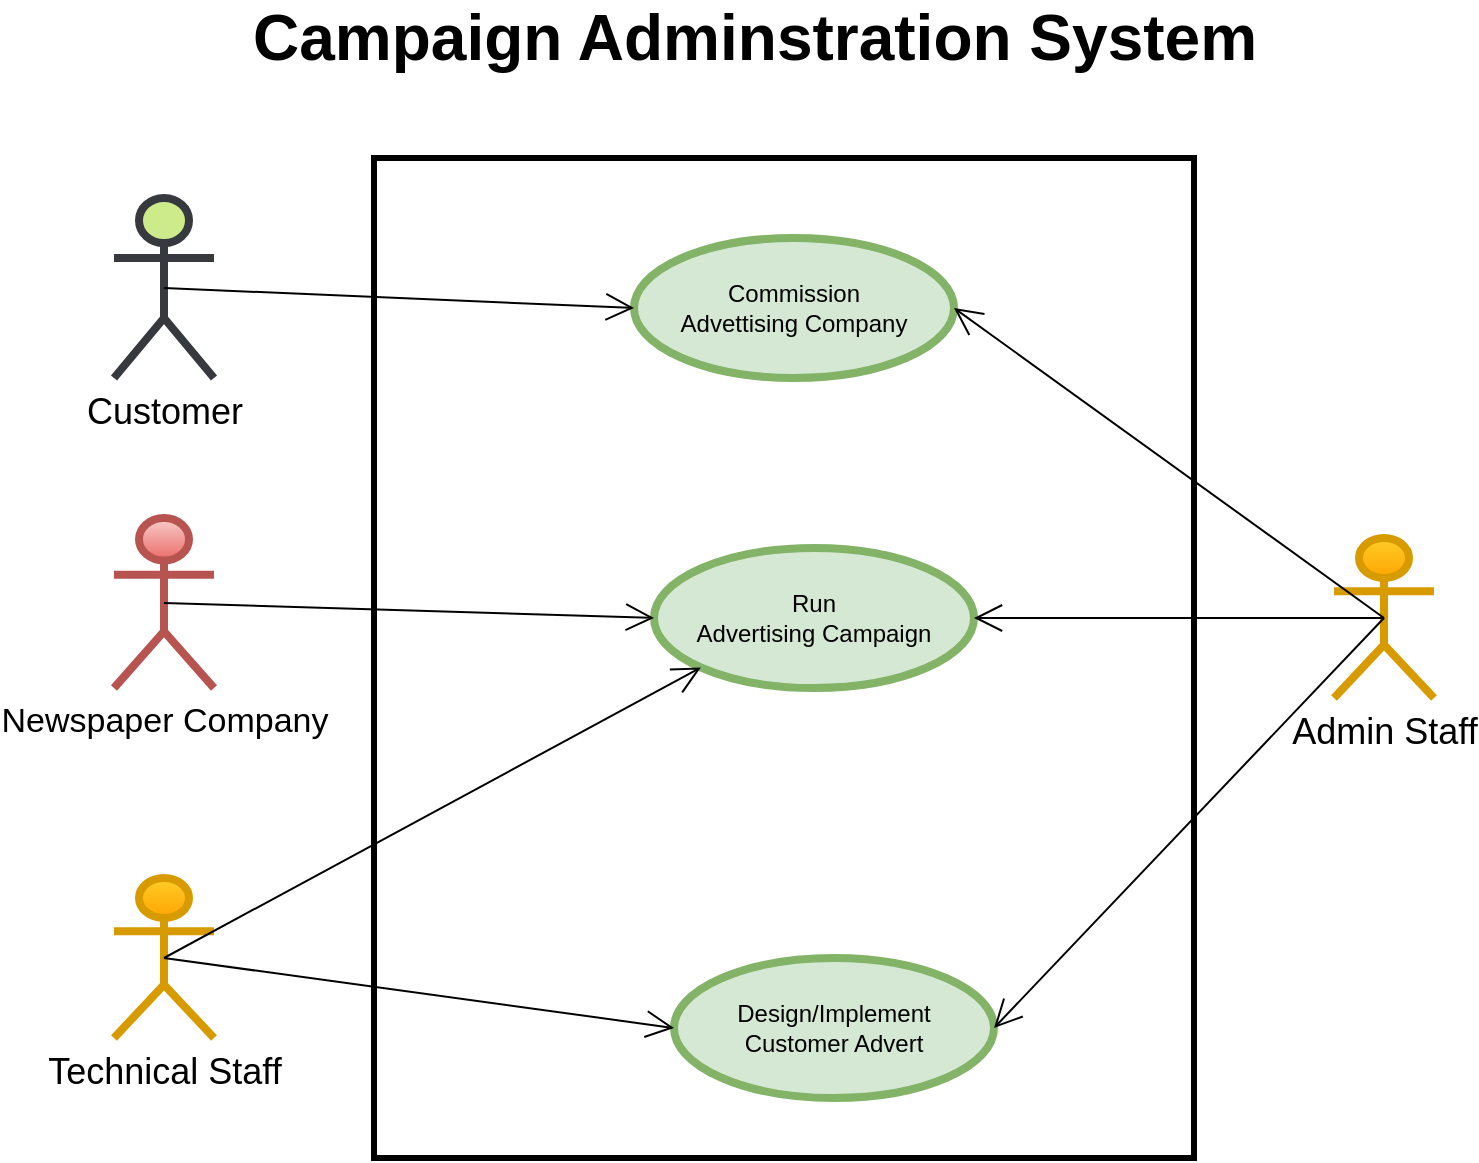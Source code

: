 <mxfile>
    <diagram id="DC5Lusc0K-zUCNjeIMTW" name="Page-1">
        <mxGraphModel dx="1228" dy="420" grid="1" gridSize="10" guides="1" tooltips="1" connect="1" arrows="1" fold="1" page="1" pageScale="1" pageWidth="850" pageHeight="1100" math="0" shadow="0">
            <root>
                <mxCell id="0"/>
                <mxCell id="1" parent="0"/>
                <mxCell id="27" value="Object" style="html=1;strokeWidth=3;" parent="1" vertex="1">
                    <mxGeometry x="190" y="90" width="410" height="500" as="geometry"/>
                </mxCell>
                <mxCell id="2" value="Run&lt;br&gt;Advertising Campaign" style="ellipse;whiteSpace=wrap;html=1;fillColor=#d5e8d4;strokeColor=#82b366;strokeWidth=4;" parent="1" vertex="1">
                    <mxGeometry x="330" y="285" width="160" height="70" as="geometry"/>
                </mxCell>
                <mxCell id="3" value="Commission&lt;br&gt;Advettising Company" style="ellipse;whiteSpace=wrap;html=1;fillColor=#d5e8d4;strokeColor=#82b366;strokeWidth=4;" parent="1" vertex="1">
                    <mxGeometry x="320" y="130" width="160" height="70" as="geometry"/>
                </mxCell>
                <mxCell id="4" value="Design/Implement&lt;br&gt;Customer Advert" style="ellipse;whiteSpace=wrap;html=1;fillColor=#d5e8d4;strokeColor=#82b366;strokeWidth=4;" parent="1" vertex="1">
                    <mxGeometry x="340" y="490" width="160" height="70" as="geometry"/>
                </mxCell>
                <mxCell id="5" value="&lt;font color=&quot;#000000&quot; style=&quot;font-size: 18px&quot;&gt;Technical Staff&lt;/font&gt;" style="shape=umlActor;verticalLabelPosition=bottom;verticalAlign=top;html=1;fillColor=#ffcd28;strokeColor=#d79b00;gradientColor=#ffa500;strokeWidth=4;" parent="1" vertex="1">
                    <mxGeometry x="60" y="450" width="50" height="80" as="geometry"/>
                </mxCell>
                <mxCell id="6" value="&lt;font color=&quot;#000000&quot; style=&quot;font-size: 18px&quot;&gt;Customer&lt;/font&gt;" style="shape=umlActor;verticalLabelPosition=bottom;verticalAlign=top;html=1;fillColor=#cdeb8b;strokeColor=#36393d;strokeWidth=4;" parent="1" vertex="1">
                    <mxGeometry x="60" y="110" width="50" height="90" as="geometry"/>
                </mxCell>
                <mxCell id="7" value="&lt;span style=&quot;color: rgb(0 , 0 , 0)&quot;&gt;&lt;font style=&quot;font-size: 17px&quot;&gt;Newspaper Company&lt;/font&gt;&lt;/span&gt;" style="shape=umlActor;verticalLabelPosition=bottom;verticalAlign=top;html=1;fillColor=#f8cecc;strokeColor=#b85450;gradientColor=#ea6b66;strokeWidth=4;" parent="1" vertex="1">
                    <mxGeometry x="60" y="270" width="50" height="85" as="geometry"/>
                </mxCell>
                <mxCell id="20" value="" style="endArrow=open;endFill=1;endSize=12;html=1;entryX=0;entryY=0.5;entryDx=0;entryDy=0;exitX=0.5;exitY=0.5;exitDx=0;exitDy=0;exitPerimeter=0;" parent="1" source="6" target="3" edge="1">
                    <mxGeometry width="160" relative="1" as="geometry">
                        <mxPoint x="80" y="165" as="sourcePoint"/>
                        <mxPoint x="520" y="310" as="targetPoint"/>
                    </mxGeometry>
                </mxCell>
                <mxCell id="21" value="" style="endArrow=open;endFill=1;endSize=12;html=1;entryX=0;entryY=1;entryDx=0;entryDy=0;exitX=0.5;exitY=0.5;exitDx=0;exitDy=0;exitPerimeter=0;" parent="1" source="5" target="2" edge="1">
                    <mxGeometry width="160" relative="1" as="geometry">
                        <mxPoint x="85" y="175" as="sourcePoint"/>
                        <mxPoint x="330" y="175" as="targetPoint"/>
                    </mxGeometry>
                </mxCell>
                <mxCell id="22" value="" style="endArrow=open;endFill=1;endSize=12;html=1;entryX=0;entryY=0.5;entryDx=0;entryDy=0;exitX=0.5;exitY=0.5;exitDx=0;exitDy=0;exitPerimeter=0;" parent="1" source="5" target="4" edge="1">
                    <mxGeometry width="160" relative="1" as="geometry">
                        <mxPoint x="95" y="185" as="sourcePoint"/>
                        <mxPoint x="340" y="185" as="targetPoint"/>
                    </mxGeometry>
                </mxCell>
                <mxCell id="23" value="" style="endArrow=open;endFill=1;endSize=12;html=1;entryX=0;entryY=0.5;entryDx=0;entryDy=0;exitX=0.5;exitY=0.5;exitDx=0;exitDy=0;exitPerimeter=0;" parent="1" source="7" target="2" edge="1">
                    <mxGeometry width="160" relative="1" as="geometry">
                        <mxPoint x="105" y="195" as="sourcePoint"/>
                        <mxPoint x="350" y="195" as="targetPoint"/>
                    </mxGeometry>
                </mxCell>
                <mxCell id="28" value="&lt;b&gt;&lt;font style=&quot;font-size: 32px&quot;&gt;Campaign Adminstration System&lt;/font&gt;&lt;/b&gt;" style="text;html=1;align=center;verticalAlign=middle;resizable=0;points=[];autosize=1;strokeColor=none;" parent="1" vertex="1">
                    <mxGeometry x="120" y="15" width="520" height="30" as="geometry"/>
                </mxCell>
                <mxCell id="30" value="&lt;font color=&quot;#000000&quot; style=&quot;font-size: 18px&quot;&gt;Admin Staff&lt;/font&gt;" style="shape=umlActor;verticalLabelPosition=bottom;verticalAlign=top;html=1;fillColor=#ffcd28;strokeColor=#d79b00;gradientColor=#ffa500;strokeWidth=4;" vertex="1" parent="1">
                    <mxGeometry x="670" y="280" width="50" height="80" as="geometry"/>
                </mxCell>
                <mxCell id="33" value="" style="endArrow=open;endFill=1;endSize=12;html=1;entryX=1;entryY=0.5;entryDx=0;entryDy=0;exitX=0.5;exitY=0.5;exitDx=0;exitDy=0;exitPerimeter=0;" edge="1" parent="1" source="30" target="3">
                    <mxGeometry width="160" relative="1" as="geometry">
                        <mxPoint x="690" y="320" as="sourcePoint"/>
                        <mxPoint x="805.0" y="237.5" as="targetPoint"/>
                    </mxGeometry>
                </mxCell>
                <mxCell id="34" value="" style="endArrow=open;endFill=1;endSize=12;html=1;entryX=1;entryY=0.5;entryDx=0;entryDy=0;exitX=0.5;exitY=0.5;exitDx=0;exitDy=0;exitPerimeter=0;" edge="1" parent="1" source="30" target="4">
                    <mxGeometry width="160" relative="1" as="geometry">
                        <mxPoint x="560" y="180" as="sourcePoint"/>
                        <mxPoint x="805.0" y="187.5" as="targetPoint"/>
                    </mxGeometry>
                </mxCell>
                <mxCell id="35" value="" style="endArrow=open;endFill=1;endSize=12;html=1;entryX=1;entryY=0.5;entryDx=0;entryDy=0;exitX=0.5;exitY=0.5;exitDx=0;exitDy=0;exitPerimeter=0;" edge="1" parent="1" source="30" target="2">
                    <mxGeometry width="160" relative="1" as="geometry">
                        <mxPoint x="570" y="240" as="sourcePoint"/>
                        <mxPoint x="815.0" y="247.5" as="targetPoint"/>
                    </mxGeometry>
                </mxCell>
            </root>
        </mxGraphModel>
    </diagram>
</mxfile>